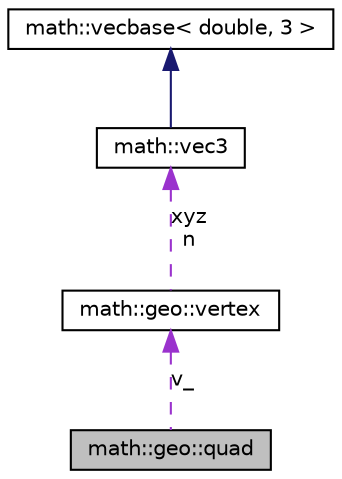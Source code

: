 digraph G
{
  edge [fontname="Helvetica",fontsize="10",labelfontname="Helvetica",labelfontsize="10"];
  node [fontname="Helvetica",fontsize="10",shape=record];
  Node1 [label="math::geo::quad",height=0.2,width=0.4,color="black", fillcolor="grey75", style="filled" fontcolor="black"];
  Node2 -> Node1 [dir=back,color="darkorchid3",fontsize="10",style="dashed",label="v_",fontname="Helvetica"];
  Node2 [label="math::geo::vertex",height=0.2,width=0.4,color="black", fillcolor="white", style="filled",URL="$classmath_1_1geo_1_1vertex.html"];
  Node3 -> Node2 [dir=back,color="darkorchid3",fontsize="10",style="dashed",label="xyz\nn",fontname="Helvetica"];
  Node3 [label="math::vec3",height=0.2,width=0.4,color="black", fillcolor="white", style="filled",URL="$classmath_1_1vec3.html"];
  Node4 -> Node3 [dir=back,color="midnightblue",fontsize="10",style="solid",fontname="Helvetica"];
  Node4 [label="math::vecbase\< double, 3 \>",height=0.2,width=0.4,color="black", fillcolor="white", style="filled",URL="$classmath_1_1vecbase.html"];
}
